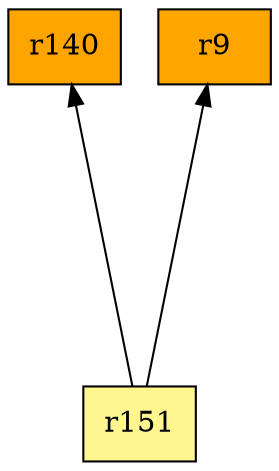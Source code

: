 digraph G {
rankdir=BT;ranksep="2.0";
"r140" [shape=record,fillcolor=orange,style=filled,label="{r140}"];
"r9" [shape=record,fillcolor=orange,style=filled,label="{r9}"];
"r151" [shape=record,fillcolor=khaki1,style=filled,label="{r151}"];
"r151" -> "r9"
"r151" -> "r140"
}